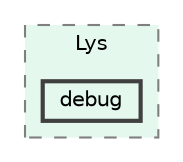 digraph "Lys/src/Lys/debug"
{
 // LATEX_PDF_SIZE
  bgcolor="transparent";
  edge [fontname=Helvetica,fontsize=10,labelfontname=Helvetica,labelfontsize=10];
  node [fontname=Helvetica,fontsize=10,shape=box,height=0.2,width=0.4];
  compound=true
  subgraph clusterdir_fd00c13d999e0e115c2b1b8d68dc9a29 {
    graph [ bgcolor="#e4f8ee", pencolor="grey50", label="Lys", fontname=Helvetica,fontsize=10 style="filled,dashed", URL="dir_fd00c13d999e0e115c2b1b8d68dc9a29.html",tooltip=""]
  dir_1cf0665225d8dd33487ada4dc1c7e8f5 [label="debug", fillcolor="#e4f8ee", color="grey25", style="filled,bold", URL="dir_1cf0665225d8dd33487ada4dc1c7e8f5.html",tooltip=""];
  }
}
